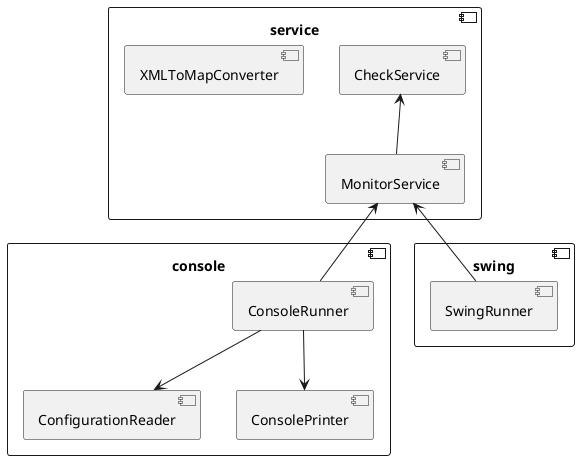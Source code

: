 @startuml

component service {

	component CheckService
	
	component MonitorService
	
	component XMLToMapConverter
	
	MonitorService -UP-> CheckService

}

component console {

	component ConsoleRunner
	
	component ConfigurationReader
	
	component ConsolePrinter
	
	ConsoleRunner --> ConfigurationReader
	ConsoleRunner --> ConsolePrinter
	ConsoleRunner -UP-> MonitorService

}

component swing {

	component SwingRunner
	
	SwingRunner -UP-> MonitorService

}

@enduml